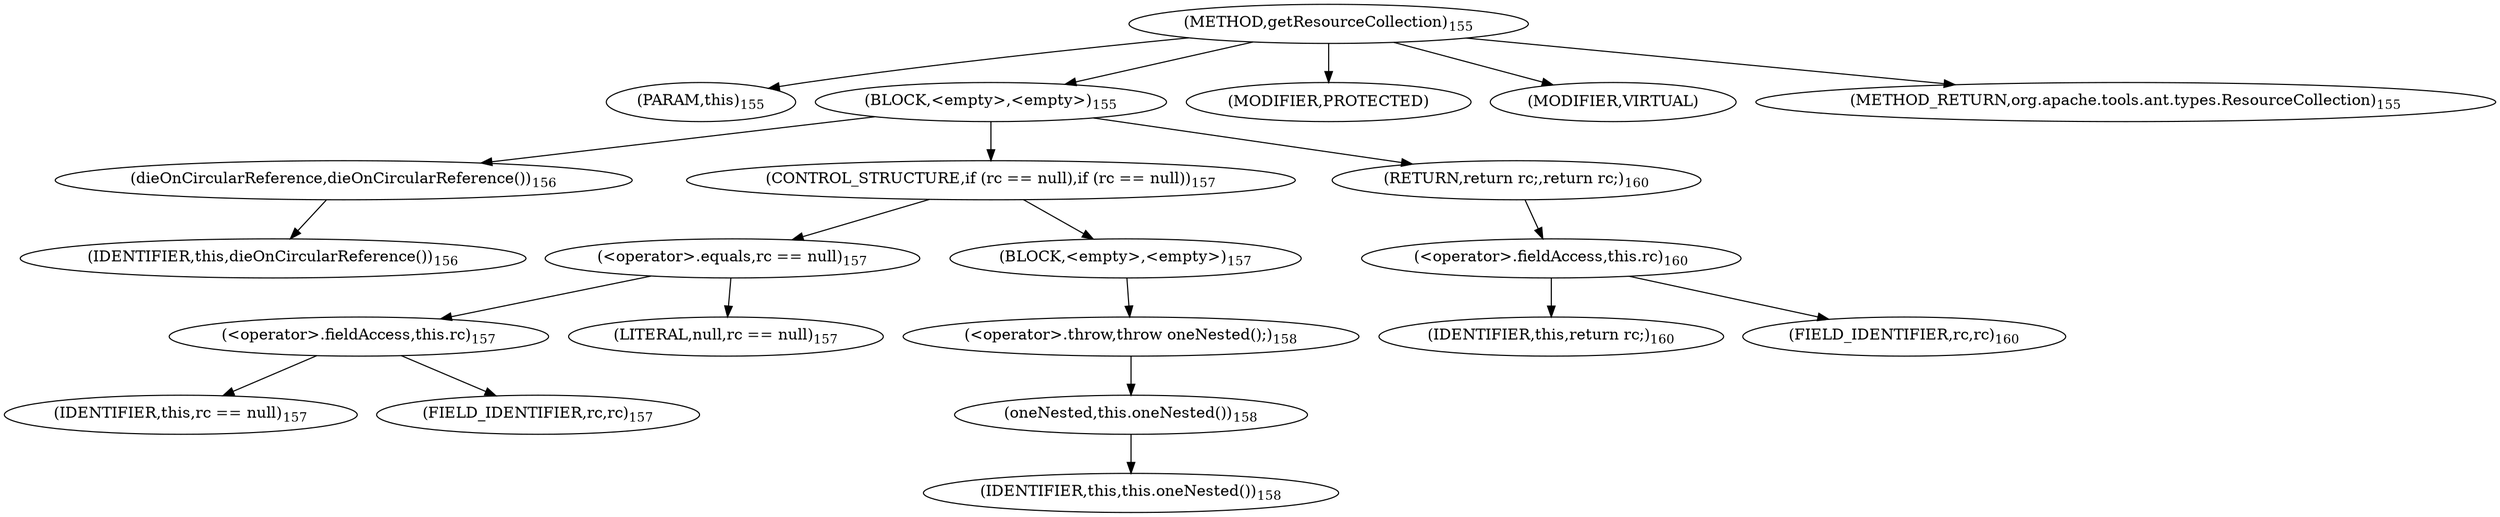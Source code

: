 digraph "getResourceCollection" {  
"253" [label = <(METHOD,getResourceCollection)<SUB>155</SUB>> ]
"30" [label = <(PARAM,this)<SUB>155</SUB>> ]
"254" [label = <(BLOCK,&lt;empty&gt;,&lt;empty&gt;)<SUB>155</SUB>> ]
"255" [label = <(dieOnCircularReference,dieOnCircularReference())<SUB>156</SUB>> ]
"29" [label = <(IDENTIFIER,this,dieOnCircularReference())<SUB>156</SUB>> ]
"256" [label = <(CONTROL_STRUCTURE,if (rc == null),if (rc == null))<SUB>157</SUB>> ]
"257" [label = <(&lt;operator&gt;.equals,rc == null)<SUB>157</SUB>> ]
"258" [label = <(&lt;operator&gt;.fieldAccess,this.rc)<SUB>157</SUB>> ]
"259" [label = <(IDENTIFIER,this,rc == null)<SUB>157</SUB>> ]
"260" [label = <(FIELD_IDENTIFIER,rc,rc)<SUB>157</SUB>> ]
"261" [label = <(LITERAL,null,rc == null)<SUB>157</SUB>> ]
"262" [label = <(BLOCK,&lt;empty&gt;,&lt;empty&gt;)<SUB>157</SUB>> ]
"263" [label = <(&lt;operator&gt;.throw,throw oneNested();)<SUB>158</SUB>> ]
"264" [label = <(oneNested,this.oneNested())<SUB>158</SUB>> ]
"31" [label = <(IDENTIFIER,this,this.oneNested())<SUB>158</SUB>> ]
"265" [label = <(RETURN,return rc;,return rc;)<SUB>160</SUB>> ]
"266" [label = <(&lt;operator&gt;.fieldAccess,this.rc)<SUB>160</SUB>> ]
"267" [label = <(IDENTIFIER,this,return rc;)<SUB>160</SUB>> ]
"268" [label = <(FIELD_IDENTIFIER,rc,rc)<SUB>160</SUB>> ]
"269" [label = <(MODIFIER,PROTECTED)> ]
"270" [label = <(MODIFIER,VIRTUAL)> ]
"271" [label = <(METHOD_RETURN,org.apache.tools.ant.types.ResourceCollection)<SUB>155</SUB>> ]
  "253" -> "30" 
  "253" -> "254" 
  "253" -> "269" 
  "253" -> "270" 
  "253" -> "271" 
  "254" -> "255" 
  "254" -> "256" 
  "254" -> "265" 
  "255" -> "29" 
  "256" -> "257" 
  "256" -> "262" 
  "257" -> "258" 
  "257" -> "261" 
  "258" -> "259" 
  "258" -> "260" 
  "262" -> "263" 
  "263" -> "264" 
  "264" -> "31" 
  "265" -> "266" 
  "266" -> "267" 
  "266" -> "268" 
}
